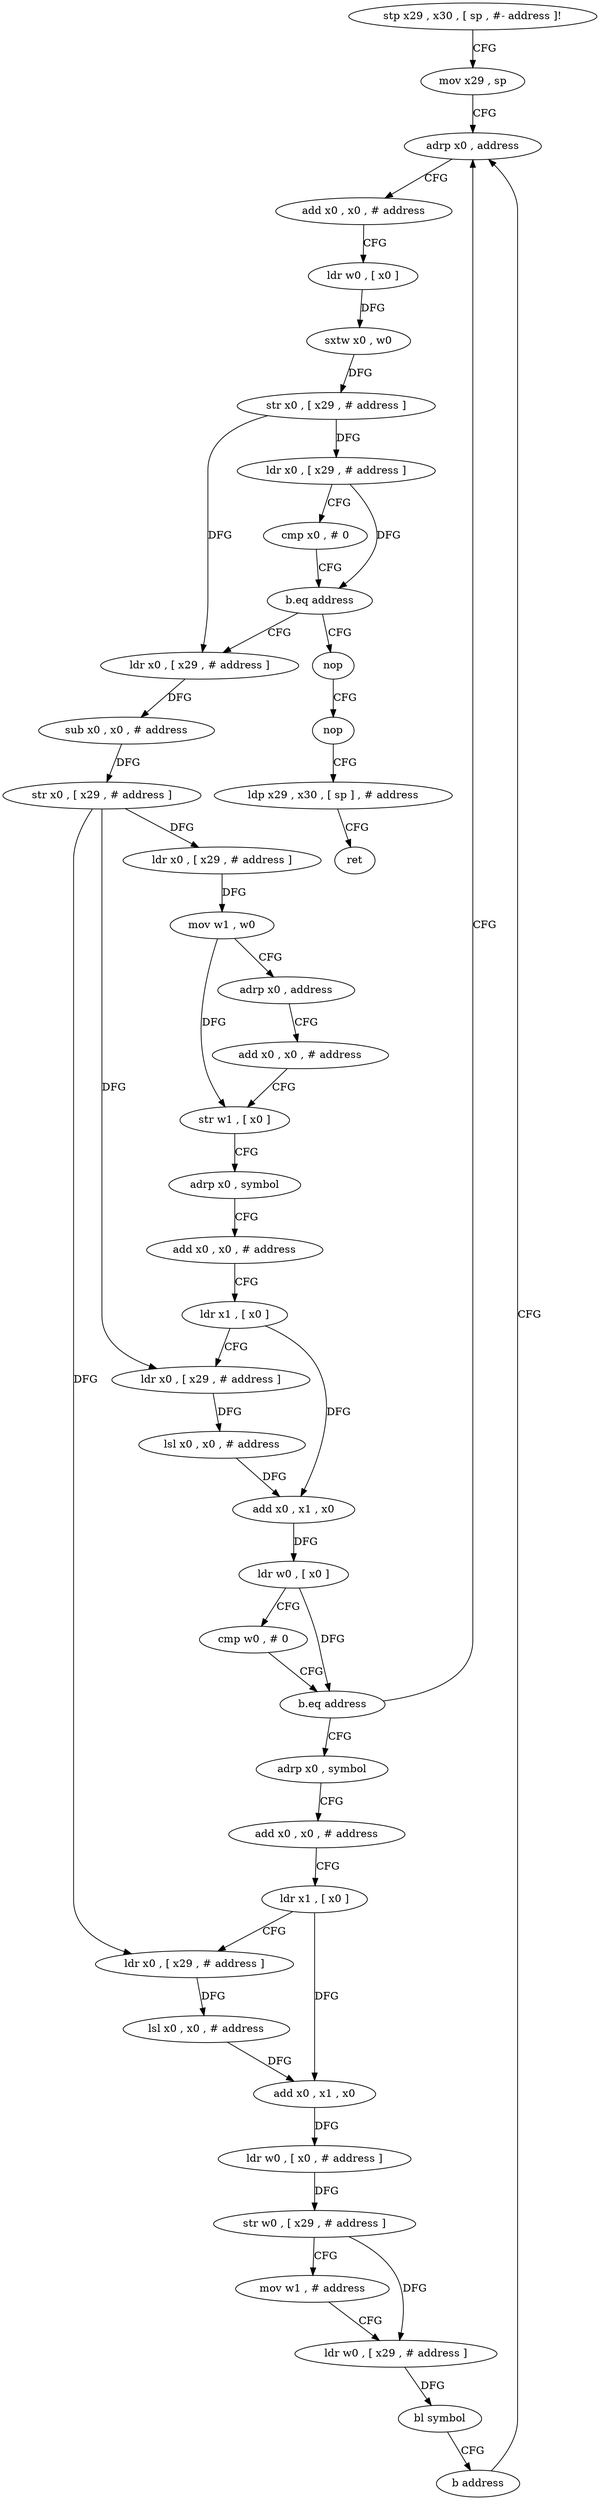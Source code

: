 digraph "func" {
"403516" [label = "stp x29 , x30 , [ sp , #- address ]!" ]
"403520" [label = "mov x29 , sp" ]
"403524" [label = "adrp x0 , address" ]
"403672" [label = "nop" ]
"403676" [label = "nop" ]
"403680" [label = "ldp x29 , x30 , [ sp ] , # address" ]
"403684" [label = "ret" ]
"403556" [label = "ldr x0 , [ x29 , # address ]" ]
"403560" [label = "sub x0 , x0 , # address" ]
"403564" [label = "str x0 , [ x29 , # address ]" ]
"403568" [label = "ldr x0 , [ x29 , # address ]" ]
"403572" [label = "mov w1 , w0" ]
"403576" [label = "adrp x0 , address" ]
"403580" [label = "add x0 , x0 , # address" ]
"403584" [label = "str w1 , [ x0 ]" ]
"403588" [label = "adrp x0 , symbol" ]
"403592" [label = "add x0 , x0 , # address" ]
"403596" [label = "ldr x1 , [ x0 ]" ]
"403600" [label = "ldr x0 , [ x29 , # address ]" ]
"403604" [label = "lsl x0 , x0 , # address" ]
"403608" [label = "add x0 , x1 , x0" ]
"403612" [label = "ldr w0 , [ x0 ]" ]
"403616" [label = "cmp w0 , # 0" ]
"403620" [label = "b.eq address" ]
"403624" [label = "adrp x0 , symbol" ]
"403528" [label = "add x0 , x0 , # address" ]
"403532" [label = "ldr w0 , [ x0 ]" ]
"403536" [label = "sxtw x0 , w0" ]
"403540" [label = "str x0 , [ x29 , # address ]" ]
"403544" [label = "ldr x0 , [ x29 , # address ]" ]
"403548" [label = "cmp x0 , # 0" ]
"403552" [label = "b.eq address" ]
"403628" [label = "add x0 , x0 , # address" ]
"403632" [label = "ldr x1 , [ x0 ]" ]
"403636" [label = "ldr x0 , [ x29 , # address ]" ]
"403640" [label = "lsl x0 , x0 , # address" ]
"403644" [label = "add x0 , x1 , x0" ]
"403648" [label = "ldr w0 , [ x0 , # address ]" ]
"403652" [label = "str w0 , [ x29 , # address ]" ]
"403656" [label = "mov w1 , # address" ]
"403660" [label = "ldr w0 , [ x29 , # address ]" ]
"403664" [label = "bl symbol" ]
"403668" [label = "b address" ]
"403516" -> "403520" [ label = "CFG" ]
"403520" -> "403524" [ label = "CFG" ]
"403524" -> "403528" [ label = "CFG" ]
"403672" -> "403676" [ label = "CFG" ]
"403676" -> "403680" [ label = "CFG" ]
"403680" -> "403684" [ label = "CFG" ]
"403556" -> "403560" [ label = "DFG" ]
"403560" -> "403564" [ label = "DFG" ]
"403564" -> "403568" [ label = "DFG" ]
"403564" -> "403600" [ label = "DFG" ]
"403564" -> "403636" [ label = "DFG" ]
"403568" -> "403572" [ label = "DFG" ]
"403572" -> "403576" [ label = "CFG" ]
"403572" -> "403584" [ label = "DFG" ]
"403576" -> "403580" [ label = "CFG" ]
"403580" -> "403584" [ label = "CFG" ]
"403584" -> "403588" [ label = "CFG" ]
"403588" -> "403592" [ label = "CFG" ]
"403592" -> "403596" [ label = "CFG" ]
"403596" -> "403600" [ label = "CFG" ]
"403596" -> "403608" [ label = "DFG" ]
"403600" -> "403604" [ label = "DFG" ]
"403604" -> "403608" [ label = "DFG" ]
"403608" -> "403612" [ label = "DFG" ]
"403612" -> "403616" [ label = "CFG" ]
"403612" -> "403620" [ label = "DFG" ]
"403616" -> "403620" [ label = "CFG" ]
"403620" -> "403524" [ label = "CFG" ]
"403620" -> "403624" [ label = "CFG" ]
"403624" -> "403628" [ label = "CFG" ]
"403528" -> "403532" [ label = "CFG" ]
"403532" -> "403536" [ label = "DFG" ]
"403536" -> "403540" [ label = "DFG" ]
"403540" -> "403544" [ label = "DFG" ]
"403540" -> "403556" [ label = "DFG" ]
"403544" -> "403548" [ label = "CFG" ]
"403544" -> "403552" [ label = "DFG" ]
"403548" -> "403552" [ label = "CFG" ]
"403552" -> "403672" [ label = "CFG" ]
"403552" -> "403556" [ label = "CFG" ]
"403628" -> "403632" [ label = "CFG" ]
"403632" -> "403636" [ label = "CFG" ]
"403632" -> "403644" [ label = "DFG" ]
"403636" -> "403640" [ label = "DFG" ]
"403640" -> "403644" [ label = "DFG" ]
"403644" -> "403648" [ label = "DFG" ]
"403648" -> "403652" [ label = "DFG" ]
"403652" -> "403656" [ label = "CFG" ]
"403652" -> "403660" [ label = "DFG" ]
"403656" -> "403660" [ label = "CFG" ]
"403660" -> "403664" [ label = "DFG" ]
"403664" -> "403668" [ label = "CFG" ]
"403668" -> "403524" [ label = "CFG" ]
}
